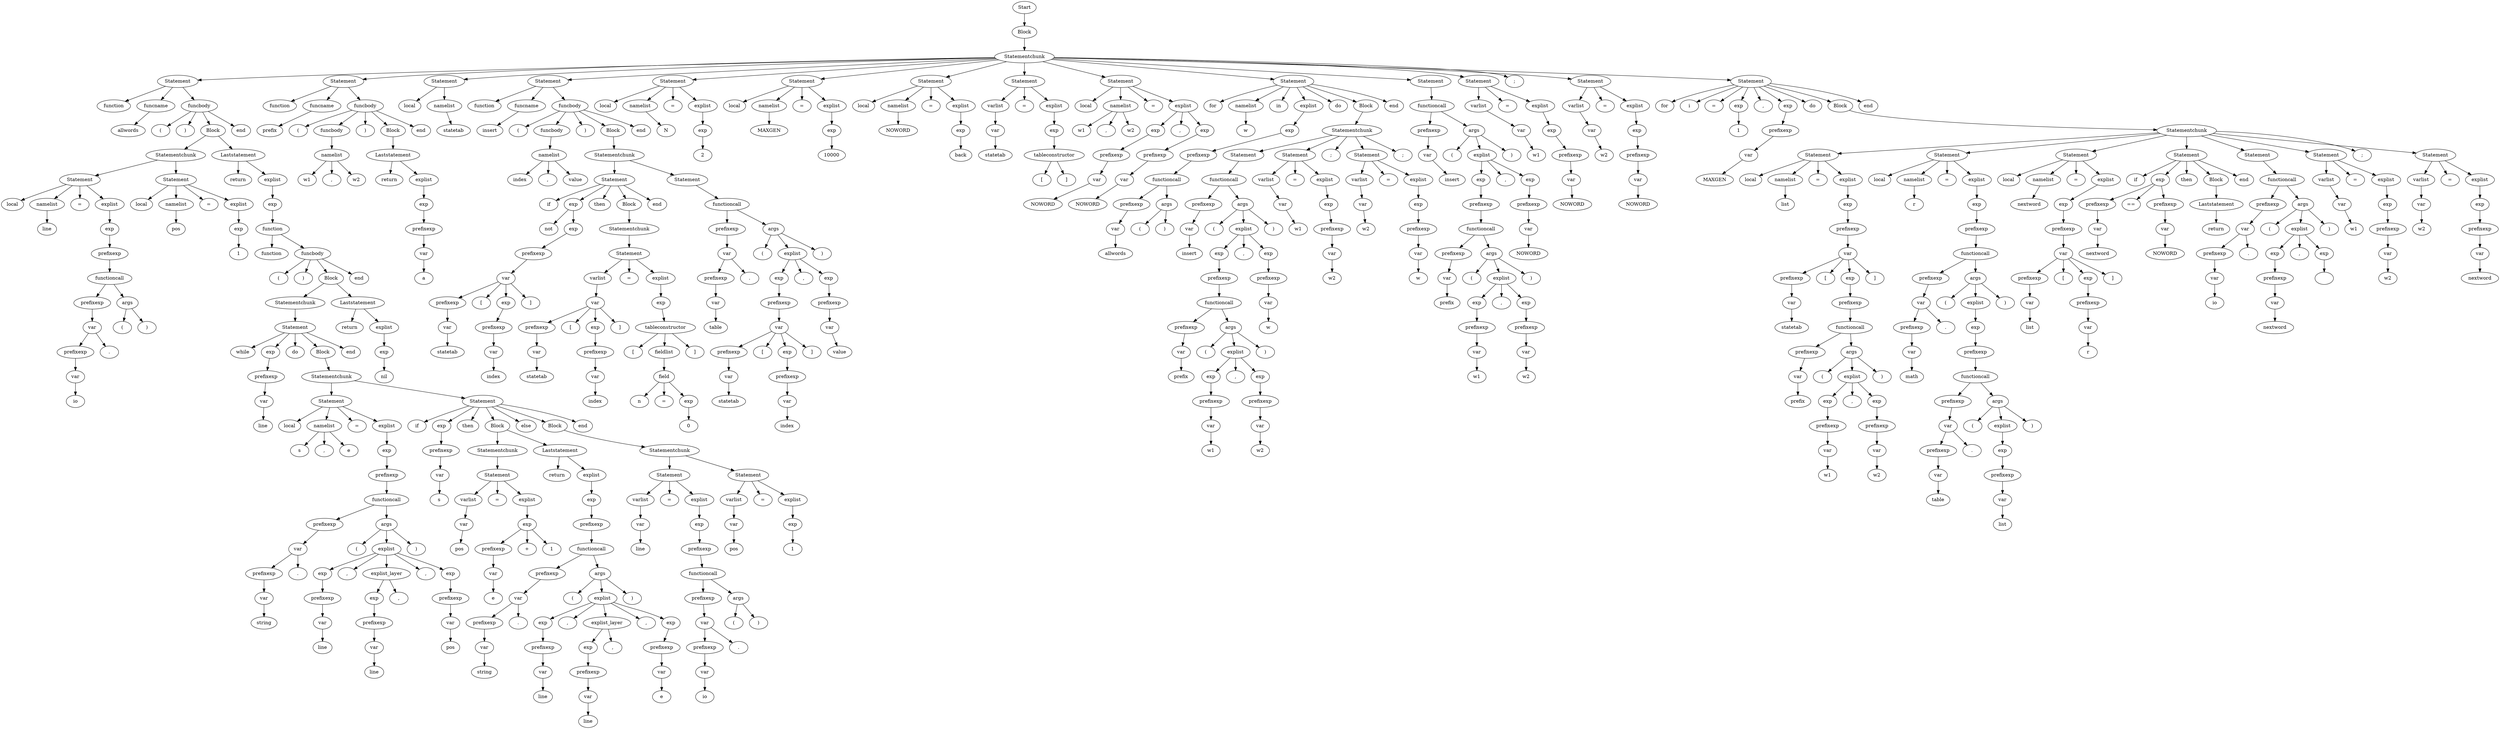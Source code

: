   
             
                      
                
                     
                
                  
                  
                  
          
                  
                           
          
        
                     
      
    
    
       
       
    
    
     
    
       
         
          
      
       
    
    
        
       
       
    

      
         
        
        
           
    
      


              
      
          
         
         
            
       
           
    

digraph { 
Start0 [label="Start"];
Block2 [label="Block"];
Start0 -> Block2;
Statementchunk3 [label="Statementchunk"];
Block2 -> Statementchunk3;
Statement4 [label="Statement"];
Statementchunk3 -> Statement4;
function5 [label="function"];
Statement4 -> function5;
funcname6 [label="funcname"];
Statement4 -> funcname6;
Identifier7 [label="allwords"];
funcname6 -> Identifier7;
funcbody8 [label="funcbody"];
Statement4 -> funcbody8;
leftparentheses9 [label="("];
funcbody8 -> leftparentheses9;
rightparentheses10 [label=")"];
funcbody8 -> rightparentheses10;
Block11 [label="Block"];
funcbody8 -> Block11;
Statementchunk12 [label="Statementchunk"];
Block11 -> Statementchunk12;
Statement13 [label="Statement"];
Statementchunk12 -> Statement13;
local14 [label="local"];
Statement13 -> local14;
namelist15 [label="namelist"];
Statement13 -> namelist15;
Identifier16 [label="line"];
namelist15 -> Identifier16;
equal17 [label="="];
Statement13 -> equal17;
explist18 [label="explist"];
Statement13 -> explist18;
exp19 [label="exp"];
explist18 -> exp19;
prefixexp20 [label="prefixexp"];
exp19 -> prefixexp20;
functioncall21 [label="functioncall"];
prefixexp20 -> functioncall21;
prefixexp22 [label="prefixexp"];
functioncall21 -> prefixexp22;
var23 [label="var"];
prefixexp22 -> var23;
prefixexp24 [label="prefixexp"];
var23 -> prefixexp24;
var25 [label="var"];
prefixexp24 -> var25;
Identifier26 [label="io"];
var25 -> Identifier26;
dot27 [label="."];
var23 -> dot27;
args28 [label="args"];
functioncall21 -> args28;
leftparentheses29 [label="("];
args28 -> leftparentheses29;
rightparentheses30 [label=")"];
args28 -> rightparentheses30;
Statement31 [label="Statement"];
Statementchunk12 -> Statement31;
local32 [label="local"];
Statement31 -> local32;
namelist33 [label="namelist"];
Statement31 -> namelist33;
Identifier34 [label="pos"];
namelist33 -> Identifier34;
equal35 [label="="];
Statement31 -> equal35;
explist36 [label="explist"];
Statement31 -> explist36;
exp37 [label="exp"];
explist36 -> exp37;
integer38 [label="1"];
exp37 -> integer38;
Laststatement39 [label="Laststatement"];
Block11 -> Laststatement39;
return40 [label="return"];
Laststatement39 -> return40;
explist41 [label="explist"];
Laststatement39 -> explist41;
exp42 [label="exp"];
explist41 -> exp42;
function43 [label="function"];
exp42 -> function43;
function44 [label="function"];
function43 -> function44;
funcbody45 [label="funcbody"];
function43 -> funcbody45;
leftparentheses46 [label="("];
funcbody45 -> leftparentheses46;
rightparentheses47 [label=")"];
funcbody45 -> rightparentheses47;
Block48 [label="Block"];
funcbody45 -> Block48;
Statementchunk49 [label="Statementchunk"];
Block48 -> Statementchunk49;
Statement50 [label="Statement"];
Statementchunk49 -> Statement50;
while51 [label="while"];
Statement50 -> while51;
exp52 [label="exp"];
Statement50 -> exp52;
prefixexp53 [label="prefixexp"];
exp52 -> prefixexp53;
var54 [label="var"];
prefixexp53 -> var54;
Identifier55 [label="line"];
var54 -> Identifier55;
do56 [label="do"];
Statement50 -> do56;
Block57 [label="Block"];
Statement50 -> Block57;
Statementchunk58 [label="Statementchunk"];
Block57 -> Statementchunk58;
Statement59 [label="Statement"];
Statementchunk58 -> Statement59;
local60 [label="local"];
Statement59 -> local60;
namelist61 [label="namelist"];
Statement59 -> namelist61;
Identifier62 [label="s"];
namelist61 -> Identifier62;
comma63 [label=","];
namelist61 -> comma63;
Identifier64 [label="e"];
namelist61 -> Identifier64;
equal65 [label="="];
Statement59 -> equal65;
explist66 [label="explist"];
Statement59 -> explist66;
exp67 [label="exp"];
explist66 -> exp67;
prefixexp68 [label="prefixexp"];
exp67 -> prefixexp68;
functioncall69 [label="functioncall"];
prefixexp68 -> functioncall69;
prefixexp70 [label="prefixexp"];
functioncall69 -> prefixexp70;
var71 [label="var"];
prefixexp70 -> var71;
prefixexp72 [label="prefixexp"];
var71 -> prefixexp72;
var73 [label="var"];
prefixexp72 -> var73;
Identifier74 [label="string"];
var73 -> Identifier74;
dot75 [label="."];
var71 -> dot75;
args76 [label="args"];
functioncall69 -> args76;
leftparentheses77 [label="("];
args76 -> leftparentheses77;
explist78 [label="explist"];
args76 -> explist78;
exp79 [label="exp"];
explist78 -> exp79;
prefixexp80 [label="prefixexp"];
exp79 -> prefixexp80;
var81 [label="var"];
prefixexp80 -> var81;
Identifier82 [label="line"];
var81 -> Identifier82;
comma83 [label=","];
explist78 -> comma83;
explist_layer84 [label="explist_layer"];
explist78 -> explist_layer84;
exp85 [label="exp"];
explist_layer84 -> exp85;
prefixexp86 [label="prefixexp"];
exp85 -> prefixexp86;
var87 [label="var"];
prefixexp86 -> var87;
Identifier88 [label="line"];
var87 -> Identifier88;
comma89 [label=","];
explist_layer84 -> comma89;
comma90 [label=","];
explist78 -> comma90;
exp91 [label="exp"];
explist78 -> exp91;
prefixexp92 [label="prefixexp"];
exp91 -> prefixexp92;
var93 [label="var"];
prefixexp92 -> var93;
Identifier94 [label="pos"];
var93 -> Identifier94;
rightparentheses95 [label=")"];
args76 -> rightparentheses95;
Statement96 [label="Statement"];
Statementchunk58 -> Statement96;
if97 [label="if"];
Statement96 -> if97;
exp98 [label="exp"];
Statement96 -> exp98;
prefixexp99 [label="prefixexp"];
exp98 -> prefixexp99;
var100 [label="var"];
prefixexp99 -> var100;
Identifier101 [label="s"];
var100 -> Identifier101;
then102 [label="then"];
Statement96 -> then102;
Block103 [label="Block"];
Statement96 -> Block103;
Statementchunk104 [label="Statementchunk"];
Block103 -> Statementchunk104;
Statement105 [label="Statement"];
Statementchunk104 -> Statement105;
varlist106 [label="varlist"];
Statement105 -> varlist106;
var107 [label="var"];
varlist106 -> var107;
Identifier108 [label="pos"];
var107 -> Identifier108;
equal109 [label="="];
Statement105 -> equal109;
explist110 [label="explist"];
Statement105 -> explist110;
exp111 [label="exp"];
explist110 -> exp111;
prefixexp112 [label="prefixexp"];
exp111 -> prefixexp112;
var113 [label="var"];
prefixexp112 -> var113;
Identifier114 [label="e"];
var113 -> Identifier114;
binop115 [label="+"];
exp111 -> binop115;
integer116 [label="1"];
exp111 -> integer116;
Laststatement117 [label="Laststatement"];
Block103 -> Laststatement117;
return118 [label="return"];
Laststatement117 -> return118;
explist119 [label="explist"];
Laststatement117 -> explist119;
exp120 [label="exp"];
explist119 -> exp120;
prefixexp121 [label="prefixexp"];
exp120 -> prefixexp121;
functioncall122 [label="functioncall"];
prefixexp121 -> functioncall122;
prefixexp123 [label="prefixexp"];
functioncall122 -> prefixexp123;
var124 [label="var"];
prefixexp123 -> var124;
prefixexp125 [label="prefixexp"];
var124 -> prefixexp125;
var126 [label="var"];
prefixexp125 -> var126;
Identifier127 [label="string"];
var126 -> Identifier127;
dot128 [label="."];
var124 -> dot128;
args129 [label="args"];
functioncall122 -> args129;
leftparentheses130 [label="("];
args129 -> leftparentheses130;
explist131 [label="explist"];
args129 -> explist131;
exp132 [label="exp"];
explist131 -> exp132;
prefixexp133 [label="prefixexp"];
exp132 -> prefixexp133;
var134 [label="var"];
prefixexp133 -> var134;
Identifier135 [label="line"];
var134 -> Identifier135;
comma136 [label=","];
explist131 -> comma136;
explist_layer137 [label="explist_layer"];
explist131 -> explist_layer137;
exp138 [label="exp"];
explist_layer137 -> exp138;
prefixexp139 [label="prefixexp"];
exp138 -> prefixexp139;
var140 [label="var"];
prefixexp139 -> var140;
Identifier141 [label="line"];
var140 -> Identifier141;
comma142 [label=","];
explist_layer137 -> comma142;
comma143 [label=","];
explist131 -> comma143;
exp144 [label="exp"];
explist131 -> exp144;
prefixexp145 [label="prefixexp"];
exp144 -> prefixexp145;
var146 [label="var"];
prefixexp145 -> var146;
Identifier147 [label="e"];
var146 -> Identifier147;
rightparentheses148 [label=")"];
args129 -> rightparentheses148;
else149 [label="else"];
Statement96 -> else149;
Block150 [label="Block"];
Statement96 -> Block150;
Statementchunk151 [label="Statementchunk"];
Block150 -> Statementchunk151;
Statement152 [label="Statement"];
Statementchunk151 -> Statement152;
varlist153 [label="varlist"];
Statement152 -> varlist153;
var154 [label="var"];
varlist153 -> var154;
Identifier155 [label="line"];
var154 -> Identifier155;
equal156 [label="="];
Statement152 -> equal156;
explist157 [label="explist"];
Statement152 -> explist157;
exp158 [label="exp"];
explist157 -> exp158;
prefixexp159 [label="prefixexp"];
exp158 -> prefixexp159;
functioncall160 [label="functioncall"];
prefixexp159 -> functioncall160;
prefixexp161 [label="prefixexp"];
functioncall160 -> prefixexp161;
var162 [label="var"];
prefixexp161 -> var162;
prefixexp163 [label="prefixexp"];
var162 -> prefixexp163;
var164 [label="var"];
prefixexp163 -> var164;
Identifier165 [label="io"];
var164 -> Identifier165;
dot166 [label="."];
var162 -> dot166;
args167 [label="args"];
functioncall160 -> args167;
leftparentheses168 [label="("];
args167 -> leftparentheses168;
rightparentheses169 [label=")"];
args167 -> rightparentheses169;
Statement170 [label="Statement"];
Statementchunk151 -> Statement170;
varlist171 [label="varlist"];
Statement170 -> varlist171;
var172 [label="var"];
varlist171 -> var172;
Identifier173 [label="pos"];
var172 -> Identifier173;
equal174 [label="="];
Statement170 -> equal174;
explist175 [label="explist"];
Statement170 -> explist175;
exp176 [label="exp"];
explist175 -> exp176;
integer177 [label="1"];
exp176 -> integer177;
end178 [label="end"];
Statement96 -> end178;
end179 [label="end"];
Statement50 -> end179;
Laststatement180 [label="Laststatement"];
Block48 -> Laststatement180;
return181 [label="return"];
Laststatement180 -> return181;
explist182 [label="explist"];
Laststatement180 -> explist182;
exp183 [label="exp"];
explist182 -> exp183;
nil184 [label="nil"];
exp183 -> nil184;
end185 [label="end"];
funcbody45 -> end185;
end186 [label="end"];
funcbody8 -> end186;
Statement187 [label="Statement"];
Statementchunk3 -> Statement187;
function188 [label="function"];
Statement187 -> function188;
funcname189 [label="funcname"];
Statement187 -> funcname189;
Identifier190 [label="prefix"];
funcname189 -> Identifier190;
funcbody191 [label="funcbody"];
Statement187 -> funcbody191;
leftparentheses192 [label="("];
funcbody191 -> leftparentheses192;
funcbody193 [label="funcbody"];
funcbody191 -> funcbody193;
namelist194 [label="namelist"];
funcbody193 -> namelist194;
Identifier195 [label="w1"];
namelist194 -> Identifier195;
comma196 [label=","];
namelist194 -> comma196;
Identifier197 [label="w2"];
namelist194 -> Identifier197;
rightparentheses198 [label=")"];
funcbody191 -> rightparentheses198;
Block199 [label="Block"];
funcbody191 -> Block199;
Laststatement200 [label="Laststatement"];
Block199 -> Laststatement200;
return201 [label="return"];
Laststatement200 -> return201;
explist202 [label="explist"];
Laststatement200 -> explist202;
exp203 [label="exp"];
explist202 -> exp203;
prefixexp204 [label="prefixexp"];
exp203 -> prefixexp204;
var205 [label="var"];
prefixexp204 -> var205;
Identifier206 [label="a"];
var205 -> Identifier206;
end207 [label="end"];
funcbody191 -> end207;
Statement208 [label="Statement"];
Statementchunk3 -> Statement208;
local209 [label="local"];
Statement208 -> local209;
namelist210 [label="namelist"];
Statement208 -> namelist210;
Identifier211 [label="statetab"];
namelist210 -> Identifier211;
Statement212 [label="Statement"];
Statementchunk3 -> Statement212;
function213 [label="function"];
Statement212 -> function213;
funcname214 [label="funcname"];
Statement212 -> funcname214;
Identifier215 [label="insert"];
funcname214 -> Identifier215;
funcbody216 [label="funcbody"];
Statement212 -> funcbody216;
leftparentheses217 [label="("];
funcbody216 -> leftparentheses217;
funcbody218 [label="funcbody"];
funcbody216 -> funcbody218;
namelist219 [label="namelist"];
funcbody218 -> namelist219;
Identifier220 [label="index"];
namelist219 -> Identifier220;
comma221 [label=","];
namelist219 -> comma221;
Identifier222 [label="value"];
namelist219 -> Identifier222;
rightparentheses223 [label=")"];
funcbody216 -> rightparentheses223;
Block224 [label="Block"];
funcbody216 -> Block224;
Statementchunk225 [label="Statementchunk"];
Block224 -> Statementchunk225;
Statement226 [label="Statement"];
Statementchunk225 -> Statement226;
if227 [label="if"];
Statement226 -> if227;
exp228 [label="exp"];
Statement226 -> exp228;
unop229 [label="not"];
exp228 -> unop229;
exp230 [label="exp"];
exp228 -> exp230;
prefixexp231 [label="prefixexp"];
exp230 -> prefixexp231;
var232 [label="var"];
prefixexp231 -> var232;
prefixexp233 [label="prefixexp"];
var232 -> prefixexp233;
var234 [label="var"];
prefixexp233 -> var234;
Identifier235 [label="statetab"];
var234 -> Identifier235;
leftbracket236 [label="["];
var232 -> leftbracket236;
exp237 [label="exp"];
var232 -> exp237;
prefixexp238 [label="prefixexp"];
exp237 -> prefixexp238;
var239 [label="var"];
prefixexp238 -> var239;
Identifier240 [label="index"];
var239 -> Identifier240;
rightbracket241 [label="]"];
var232 -> rightbracket241;
then242 [label="then"];
Statement226 -> then242;
Block243 [label="Block"];
Statement226 -> Block243;
Statementchunk244 [label="Statementchunk"];
Block243 -> Statementchunk244;
Statement245 [label="Statement"];
Statementchunk244 -> Statement245;
varlist246 [label="varlist"];
Statement245 -> varlist246;
var247 [label="var"];
varlist246 -> var247;
prefixexp248 [label="prefixexp"];
var247 -> prefixexp248;
var249 [label="var"];
prefixexp248 -> var249;
Identifier250 [label="statetab"];
var249 -> Identifier250;
leftbracket251 [label="["];
var247 -> leftbracket251;
exp252 [label="exp"];
var247 -> exp252;
prefixexp253 [label="prefixexp"];
exp252 -> prefixexp253;
var254 [label="var"];
prefixexp253 -> var254;
Identifier255 [label="index"];
var254 -> Identifier255;
rightbracket256 [label="]"];
var247 -> rightbracket256;
equal257 [label="="];
Statement245 -> equal257;
explist258 [label="explist"];
Statement245 -> explist258;
exp259 [label="exp"];
explist258 -> exp259;
tableconstructor260 [label="tableconstructor"];
exp259 -> tableconstructor260;
leftbraces261 [label="["];
tableconstructor260 -> leftbraces261;
fieldlist262 [label="fieldlist"];
tableconstructor260 -> fieldlist262;
field263 [label="field"];
fieldlist262 -> field263;
Identifier264 [label="n"];
field263 -> Identifier264;
equal265 [label="="];
field263 -> equal265;
exp266 [label="exp"];
field263 -> exp266;
integer267 [label="0"];
exp266 -> integer267;
rightbraces268 [label="]"];
tableconstructor260 -> rightbraces268;
end269 [label="end"];
Statement226 -> end269;
Statement270 [label="Statement"];
Statementchunk225 -> Statement270;
functioncall271 [label="functioncall"];
Statement270 -> functioncall271;
prefixexp272 [label="prefixexp"];
functioncall271 -> prefixexp272;
var273 [label="var"];
prefixexp272 -> var273;
prefixexp274 [label="prefixexp"];
var273 -> prefixexp274;
var275 [label="var"];
prefixexp274 -> var275;
Identifier276 [label="table"];
var275 -> Identifier276;
dot277 [label="."];
var273 -> dot277;
args278 [label="args"];
functioncall271 -> args278;
leftparentheses279 [label="("];
args278 -> leftparentheses279;
explist280 [label="explist"];
args278 -> explist280;
exp281 [label="exp"];
explist280 -> exp281;
prefixexp282 [label="prefixexp"];
exp281 -> prefixexp282;
var283 [label="var"];
prefixexp282 -> var283;
prefixexp284 [label="prefixexp"];
var283 -> prefixexp284;
var285 [label="var"];
prefixexp284 -> var285;
Identifier286 [label="statetab"];
var285 -> Identifier286;
leftbracket287 [label="["];
var283 -> leftbracket287;
exp288 [label="exp"];
var283 -> exp288;
prefixexp289 [label="prefixexp"];
exp288 -> prefixexp289;
var290 [label="var"];
prefixexp289 -> var290;
Identifier291 [label="index"];
var290 -> Identifier291;
rightbracket292 [label="]"];
var283 -> rightbracket292;
comma293 [label=","];
explist280 -> comma293;
exp294 [label="exp"];
explist280 -> exp294;
prefixexp295 [label="prefixexp"];
exp294 -> prefixexp295;
var296 [label="var"];
prefixexp295 -> var296;
Identifier297 [label="value"];
var296 -> Identifier297;
rightparentheses298 [label=")"];
args278 -> rightparentheses298;
end299 [label="end"];
funcbody216 -> end299;
Statement300 [label="Statement"];
Statementchunk3 -> Statement300;
local301 [label="local"];
Statement300 -> local301;
namelist302 [label="namelist"];
Statement300 -> namelist302;
Identifier303 [label="N"];
namelist302 -> Identifier303;
equal304 [label="="];
Statement300 -> equal304;
explist305 [label="explist"];
Statement300 -> explist305;
exp306 [label="exp"];
explist305 -> exp306;
integer307 [label="2"];
exp306 -> integer307;
Statement308 [label="Statement"];
Statementchunk3 -> Statement308;
local309 [label="local"];
Statement308 -> local309;
namelist310 [label="namelist"];
Statement308 -> namelist310;
Identifier311 [label="MAXGEN"];
namelist310 -> Identifier311;
equal312 [label="="];
Statement308 -> equal312;
explist313 [label="explist"];
Statement308 -> explist313;
exp314 [label="exp"];
explist313 -> exp314;
integer315 [label="10000"];
exp314 -> integer315;
Statement316 [label="Statement"];
Statementchunk3 -> Statement316;
local317 [label="local"];
Statement316 -> local317;
namelist318 [label="namelist"];
Statement316 -> namelist318;
Identifier319 [label="NOWORD"];
namelist318 -> Identifier319;
equal320 [label="="];
Statement316 -> equal320;
explist321 [label="explist"];
Statement316 -> explist321;
exp322 [label="exp"];
explist321 -> exp322;
String323 [label="back"];
exp322 -> String323;
Statement324 [label="Statement"];
Statementchunk3 -> Statement324;
varlist325 [label="varlist"];
Statement324 -> varlist325;
var326 [label="var"];
varlist325 -> var326;
Identifier327 [label="statetab"];
var326 -> Identifier327;
equal328 [label="="];
Statement324 -> equal328;
explist329 [label="explist"];
Statement324 -> explist329;
exp330 [label="exp"];
explist329 -> exp330;
tableconstructor331 [label="tableconstructor"];
exp330 -> tableconstructor331;
leftbraces332 [label="["];
tableconstructor331 -> leftbraces332;
rightbraces333 [label="]"];
tableconstructor331 -> rightbraces333;
Statement334 [label="Statement"];
Statementchunk3 -> Statement334;
local335 [label="local"];
Statement334 -> local335;
namelist336 [label="namelist"];
Statement334 -> namelist336;
Identifier337 [label="w1"];
namelist336 -> Identifier337;
comma338 [label=","];
namelist336 -> comma338;
Identifier339 [label="w2"];
namelist336 -> Identifier339;
equal340 [label="="];
Statement334 -> equal340;
explist341 [label="explist"];
Statement334 -> explist341;
exp342 [label="exp"];
explist341 -> exp342;
prefixexp343 [label="prefixexp"];
exp342 -> prefixexp343;
var344 [label="var"];
prefixexp343 -> var344;
Identifier345 [label="NOWORD"];
var344 -> Identifier345;
comma346 [label=","];
explist341 -> comma346;
exp347 [label="exp"];
explist341 -> exp347;
prefixexp348 [label="prefixexp"];
exp347 -> prefixexp348;
var349 [label="var"];
prefixexp348 -> var349;
Identifier350 [label="NOWORD"];
var349 -> Identifier350;
Statement351 [label="Statement"];
Statementchunk3 -> Statement351;
for352 [label="for"];
Statement351 -> for352;
namelist353 [label="namelist"];
Statement351 -> namelist353;
Identifier354 [label="w"];
namelist353 -> Identifier354;
in355 [label="in"];
Statement351 -> in355;
explist356 [label="explist"];
Statement351 -> explist356;
exp357 [label="exp"];
explist356 -> exp357;
prefixexp358 [label="prefixexp"];
exp357 -> prefixexp358;
functioncall359 [label="functioncall"];
prefixexp358 -> functioncall359;
prefixexp360 [label="prefixexp"];
functioncall359 -> prefixexp360;
var361 [label="var"];
prefixexp360 -> var361;
Identifier362 [label="allwords"];
var361 -> Identifier362;
args363 [label="args"];
functioncall359 -> args363;
leftparentheses364 [label="("];
args363 -> leftparentheses364;
rightparentheses365 [label=")"];
args363 -> rightparentheses365;
do366 [label="do"];
Statement351 -> do366;
Block367 [label="Block"];
Statement351 -> Block367;
Statementchunk368 [label="Statementchunk"];
Block367 -> Statementchunk368;
Statement369 [label="Statement"];
Statementchunk368 -> Statement369;
functioncall370 [label="functioncall"];
Statement369 -> functioncall370;
prefixexp371 [label="prefixexp"];
functioncall370 -> prefixexp371;
var372 [label="var"];
prefixexp371 -> var372;
Identifier373 [label="insert"];
var372 -> Identifier373;
args374 [label="args"];
functioncall370 -> args374;
leftparentheses375 [label="("];
args374 -> leftparentheses375;
explist376 [label="explist"];
args374 -> explist376;
exp377 [label="exp"];
explist376 -> exp377;
prefixexp378 [label="prefixexp"];
exp377 -> prefixexp378;
functioncall379 [label="functioncall"];
prefixexp378 -> functioncall379;
prefixexp380 [label="prefixexp"];
functioncall379 -> prefixexp380;
var381 [label="var"];
prefixexp380 -> var381;
Identifier382 [label="prefix"];
var381 -> Identifier382;
args383 [label="args"];
functioncall379 -> args383;
leftparentheses384 [label="("];
args383 -> leftparentheses384;
explist385 [label="explist"];
args383 -> explist385;
exp386 [label="exp"];
explist385 -> exp386;
prefixexp387 [label="prefixexp"];
exp386 -> prefixexp387;
var388 [label="var"];
prefixexp387 -> var388;
Identifier389 [label="w1"];
var388 -> Identifier389;
comma390 [label=","];
explist385 -> comma390;
exp391 [label="exp"];
explist385 -> exp391;
prefixexp392 [label="prefixexp"];
exp391 -> prefixexp392;
var393 [label="var"];
prefixexp392 -> var393;
Identifier394 [label="w2"];
var393 -> Identifier394;
rightparentheses395 [label=")"];
args383 -> rightparentheses395;
comma396 [label=","];
explist376 -> comma396;
exp397 [label="exp"];
explist376 -> exp397;
prefixexp398 [label="prefixexp"];
exp397 -> prefixexp398;
var399 [label="var"];
prefixexp398 -> var399;
Identifier400 [label="w"];
var399 -> Identifier400;
rightparentheses401 [label=")"];
args374 -> rightparentheses401;
Statement402 [label="Statement"];
Statementchunk368 -> Statement402;
varlist403 [label="varlist"];
Statement402 -> varlist403;
var404 [label="var"];
varlist403 -> var404;
Identifier405 [label="w1"];
var404 -> Identifier405;
equal406 [label="="];
Statement402 -> equal406;
explist407 [label="explist"];
Statement402 -> explist407;
exp408 [label="exp"];
explist407 -> exp408;
prefixexp409 [label="prefixexp"];
exp408 -> prefixexp409;
var410 [label="var"];
prefixexp409 -> var410;
Identifier411 [label="w2"];
var410 -> Identifier411;
semicolon412 [label=";"];
Statementchunk368 -> semicolon412;
Statement413 [label="Statement"];
Statementchunk368 -> Statement413;
varlist414 [label="varlist"];
Statement413 -> varlist414;
var415 [label="var"];
varlist414 -> var415;
Identifier416 [label="w2"];
var415 -> Identifier416;
equal417 [label="="];
Statement413 -> equal417;
explist418 [label="explist"];
Statement413 -> explist418;
exp419 [label="exp"];
explist418 -> exp419;
prefixexp420 [label="prefixexp"];
exp419 -> prefixexp420;
var421 [label="var"];
prefixexp420 -> var421;
Identifier422 [label="w"];
var421 -> Identifier422;
semicolon423 [label=";"];
Statementchunk368 -> semicolon423;
end424 [label="end"];
Statement351 -> end424;
Statement425 [label="Statement"];
Statementchunk3 -> Statement425;
functioncall426 [label="functioncall"];
Statement425 -> functioncall426;
prefixexp427 [label="prefixexp"];
functioncall426 -> prefixexp427;
var428 [label="var"];
prefixexp427 -> var428;
Identifier429 [label="insert"];
var428 -> Identifier429;
args430 [label="args"];
functioncall426 -> args430;
leftparentheses431 [label="("];
args430 -> leftparentheses431;
explist432 [label="explist"];
args430 -> explist432;
exp433 [label="exp"];
explist432 -> exp433;
prefixexp434 [label="prefixexp"];
exp433 -> prefixexp434;
functioncall435 [label="functioncall"];
prefixexp434 -> functioncall435;
prefixexp436 [label="prefixexp"];
functioncall435 -> prefixexp436;
var437 [label="var"];
prefixexp436 -> var437;
Identifier438 [label="prefix"];
var437 -> Identifier438;
args439 [label="args"];
functioncall435 -> args439;
leftparentheses440 [label="("];
args439 -> leftparentheses440;
explist441 [label="explist"];
args439 -> explist441;
exp442 [label="exp"];
explist441 -> exp442;
prefixexp443 [label="prefixexp"];
exp442 -> prefixexp443;
var444 [label="var"];
prefixexp443 -> var444;
Identifier445 [label="w1"];
var444 -> Identifier445;
comma446 [label=","];
explist441 -> comma446;
exp447 [label="exp"];
explist441 -> exp447;
prefixexp448 [label="prefixexp"];
exp447 -> prefixexp448;
var449 [label="var"];
prefixexp448 -> var449;
Identifier450 [label="w2"];
var449 -> Identifier450;
rightparentheses451 [label=")"];
args439 -> rightparentheses451;
comma452 [label=","];
explist432 -> comma452;
exp453 [label="exp"];
explist432 -> exp453;
prefixexp454 [label="prefixexp"];
exp453 -> prefixexp454;
var455 [label="var"];
prefixexp454 -> var455;
Identifier456 [label="NOWORD"];
var455 -> Identifier456;
rightparentheses457 [label=")"];
args430 -> rightparentheses457;
Statement458 [label="Statement"];
Statementchunk3 -> Statement458;
varlist459 [label="varlist"];
Statement458 -> varlist459;
var460 [label="var"];
varlist459 -> var460;
Identifier461 [label="w1"];
var460 -> Identifier461;
equal462 [label="="];
Statement458 -> equal462;
explist463 [label="explist"];
Statement458 -> explist463;
exp464 [label="exp"];
explist463 -> exp464;
prefixexp465 [label="prefixexp"];
exp464 -> prefixexp465;
var466 [label="var"];
prefixexp465 -> var466;
Identifier467 [label="NOWORD"];
var466 -> Identifier467;
semicolon468 [label=";"];
Statementchunk3 -> semicolon468;
Statement469 [label="Statement"];
Statementchunk3 -> Statement469;
varlist470 [label="varlist"];
Statement469 -> varlist470;
var471 [label="var"];
varlist470 -> var471;
Identifier472 [label="w2"];
var471 -> Identifier472;
equal473 [label="="];
Statement469 -> equal473;
explist474 [label="explist"];
Statement469 -> explist474;
exp475 [label="exp"];
explist474 -> exp475;
prefixexp476 [label="prefixexp"];
exp475 -> prefixexp476;
var477 [label="var"];
prefixexp476 -> var477;
Identifier478 [label="NOWORD"];
var477 -> Identifier478;
Statement479 [label="Statement"];
Statementchunk3 -> Statement479;
for480 [label="for"];
Statement479 -> for480;
Identifier481 [label="i"];
Statement479 -> Identifier481;
equal482 [label="="];
Statement479 -> equal482;
exp483 [label="exp"];
Statement479 -> exp483;
integer484 [label="1"];
exp483 -> integer484;
comma485 [label=","];
Statement479 -> comma485;
exp486 [label="exp"];
Statement479 -> exp486;
prefixexp487 [label="prefixexp"];
exp486 -> prefixexp487;
var488 [label="var"];
prefixexp487 -> var488;
Identifier489 [label="MAXGEN"];
var488 -> Identifier489;
do490 [label="do"];
Statement479 -> do490;
Block491 [label="Block"];
Statement479 -> Block491;
Statementchunk492 [label="Statementchunk"];
Block491 -> Statementchunk492;
Statement493 [label="Statement"];
Statementchunk492 -> Statement493;
local494 [label="local"];
Statement493 -> local494;
namelist495 [label="namelist"];
Statement493 -> namelist495;
Identifier496 [label="list"];
namelist495 -> Identifier496;
equal497 [label="="];
Statement493 -> equal497;
explist498 [label="explist"];
Statement493 -> explist498;
exp499 [label="exp"];
explist498 -> exp499;
prefixexp500 [label="prefixexp"];
exp499 -> prefixexp500;
var501 [label="var"];
prefixexp500 -> var501;
prefixexp502 [label="prefixexp"];
var501 -> prefixexp502;
var503 [label="var"];
prefixexp502 -> var503;
Identifier504 [label="statetab"];
var503 -> Identifier504;
leftbracket505 [label="["];
var501 -> leftbracket505;
exp506 [label="exp"];
var501 -> exp506;
prefixexp507 [label="prefixexp"];
exp506 -> prefixexp507;
functioncall508 [label="functioncall"];
prefixexp507 -> functioncall508;
prefixexp509 [label="prefixexp"];
functioncall508 -> prefixexp509;
var510 [label="var"];
prefixexp509 -> var510;
Identifier511 [label="prefix"];
var510 -> Identifier511;
args512 [label="args"];
functioncall508 -> args512;
leftparentheses513 [label="("];
args512 -> leftparentheses513;
explist514 [label="explist"];
args512 -> explist514;
exp515 [label="exp"];
explist514 -> exp515;
prefixexp516 [label="prefixexp"];
exp515 -> prefixexp516;
var517 [label="var"];
prefixexp516 -> var517;
Identifier518 [label="w1"];
var517 -> Identifier518;
comma519 [label=","];
explist514 -> comma519;
exp520 [label="exp"];
explist514 -> exp520;
prefixexp521 [label="prefixexp"];
exp520 -> prefixexp521;
var522 [label="var"];
prefixexp521 -> var522;
Identifier523 [label="w2"];
var522 -> Identifier523;
rightparentheses524 [label=")"];
args512 -> rightparentheses524;
rightbracket525 [label="]"];
var501 -> rightbracket525;
Statement526 [label="Statement"];
Statementchunk492 -> Statement526;
local527 [label="local"];
Statement526 -> local527;
namelist528 [label="namelist"];
Statement526 -> namelist528;
Identifier529 [label="r"];
namelist528 -> Identifier529;
equal530 [label="="];
Statement526 -> equal530;
explist531 [label="explist"];
Statement526 -> explist531;
exp532 [label="exp"];
explist531 -> exp532;
prefixexp533 [label="prefixexp"];
exp532 -> prefixexp533;
functioncall534 [label="functioncall"];
prefixexp533 -> functioncall534;
prefixexp535 [label="prefixexp"];
functioncall534 -> prefixexp535;
var536 [label="var"];
prefixexp535 -> var536;
prefixexp537 [label="prefixexp"];
var536 -> prefixexp537;
var538 [label="var"];
prefixexp537 -> var538;
Identifier539 [label="math"];
var538 -> Identifier539;
dot540 [label="."];
var536 -> dot540;
args541 [label="args"];
functioncall534 -> args541;
leftparentheses542 [label="("];
args541 -> leftparentheses542;
explist543 [label="explist"];
args541 -> explist543;
exp544 [label="exp"];
explist543 -> exp544;
prefixexp545 [label="prefixexp"];
exp544 -> prefixexp545;
functioncall546 [label="functioncall"];
prefixexp545 -> functioncall546;
prefixexp547 [label="prefixexp"];
functioncall546 -> prefixexp547;
var548 [label="var"];
prefixexp547 -> var548;
prefixexp549 [label="prefixexp"];
var548 -> prefixexp549;
var550 [label="var"];
prefixexp549 -> var550;
Identifier551 [label="table"];
var550 -> Identifier551;
dot552 [label="."];
var548 -> dot552;
args553 [label="args"];
functioncall546 -> args553;
leftparentheses554 [label="("];
args553 -> leftparentheses554;
explist555 [label="explist"];
args553 -> explist555;
exp556 [label="exp"];
explist555 -> exp556;
prefixexp557 [label="prefixexp"];
exp556 -> prefixexp557;
var558 [label="var"];
prefixexp557 -> var558;
Identifier559 [label="list"];
var558 -> Identifier559;
rightparentheses560 [label=")"];
args553 -> rightparentheses560;
rightparentheses561 [label=")"];
args541 -> rightparentheses561;
Statement562 [label="Statement"];
Statementchunk492 -> Statement562;
local563 [label="local"];
Statement562 -> local563;
namelist564 [label="namelist"];
Statement562 -> namelist564;
Identifier565 [label="nextword"];
namelist564 -> Identifier565;
equal566 [label="="];
Statement562 -> equal566;
explist567 [label="explist"];
Statement562 -> explist567;
exp568 [label="exp"];
explist567 -> exp568;
prefixexp569 [label="prefixexp"];
exp568 -> prefixexp569;
var570 [label="var"];
prefixexp569 -> var570;
prefixexp571 [label="prefixexp"];
var570 -> prefixexp571;
var572 [label="var"];
prefixexp571 -> var572;
Identifier573 [label="list"];
var572 -> Identifier573;
leftbracket574 [label="["];
var570 -> leftbracket574;
exp575 [label="exp"];
var570 -> exp575;
prefixexp576 [label="prefixexp"];
exp575 -> prefixexp576;
var577 [label="var"];
prefixexp576 -> var577;
Identifier578 [label="r"];
var577 -> Identifier578;
rightbracket579 [label="]"];
var570 -> rightbracket579;
Statement580 [label="Statement"];
Statementchunk492 -> Statement580;
if581 [label="if"];
Statement580 -> if581;
exp582 [label="exp"];
Statement580 -> exp582;
prefixexp583 [label="prefixexp"];
exp582 -> prefixexp583;
var584 [label="var"];
prefixexp583 -> var584;
Identifier585 [label="nextword"];
var584 -> Identifier585;
binop586 [label="=="];
exp582 -> binop586;
prefixexp587 [label="prefixexp"];
exp582 -> prefixexp587;
var588 [label="var"];
prefixexp587 -> var588;
Identifier589 [label="NOWORD"];
var588 -> Identifier589;
then590 [label="then"];
Statement580 -> then590;
Block591 [label="Block"];
Statement580 -> Block591;
Laststatement592 [label="Laststatement"];
Block591 -> Laststatement592;
return593 [label="return"];
Laststatement592 -> return593;
end594 [label="end"];
Statement580 -> end594;
Statement595 [label="Statement"];
Statementchunk492 -> Statement595;
functioncall596 [label="functioncall"];
Statement595 -> functioncall596;
prefixexp597 [label="prefixexp"];
functioncall596 -> prefixexp597;
var598 [label="var"];
prefixexp597 -> var598;
prefixexp599 [label="prefixexp"];
var598 -> prefixexp599;
var600 [label="var"];
prefixexp599 -> var600;
Identifier601 [label="io"];
var600 -> Identifier601;
dot602 [label="."];
var598 -> dot602;
args603 [label="args"];
functioncall596 -> args603;
leftparentheses604 [label="("];
args603 -> leftparentheses604;
explist605 [label="explist"];
args603 -> explist605;
exp606 [label="exp"];
explist605 -> exp606;
prefixexp607 [label="prefixexp"];
exp606 -> prefixexp607;
var608 [label="var"];
prefixexp607 -> var608;
Identifier609 [label="nextword"];
var608 -> Identifier609;
comma610 [label=","];
explist605 -> comma610;
exp611 [label="exp"];
explist605 -> exp611;
String612 [label=" "];
exp611 -> String612;
rightparentheses613 [label=")"];
args603 -> rightparentheses613;
Statement614 [label="Statement"];
Statementchunk492 -> Statement614;
varlist615 [label="varlist"];
Statement614 -> varlist615;
var616 [label="var"];
varlist615 -> var616;
Identifier617 [label="w1"];
var616 -> Identifier617;
equal618 [label="="];
Statement614 -> equal618;
explist619 [label="explist"];
Statement614 -> explist619;
exp620 [label="exp"];
explist619 -> exp620;
prefixexp621 [label="prefixexp"];
exp620 -> prefixexp621;
var622 [label="var"];
prefixexp621 -> var622;
Identifier623 [label="w2"];
var622 -> Identifier623;
semicolon624 [label=";"];
Statementchunk492 -> semicolon624;
Statement625 [label="Statement"];
Statementchunk492 -> Statement625;
varlist626 [label="varlist"];
Statement625 -> varlist626;
var627 [label="var"];
varlist626 -> var627;
Identifier628 [label="w2"];
var627 -> Identifier628;
equal629 [label="="];
Statement625 -> equal629;
explist630 [label="explist"];
Statement625 -> explist630;
exp631 [label="exp"];
explist630 -> exp631;
prefixexp632 [label="prefixexp"];
exp631 -> prefixexp632;
var633 [label="var"];
prefixexp632 -> var633;
Identifier634 [label="nextword"];
var633 -> Identifier634;
end635 [label="end"];
Statement479 -> end635;

}